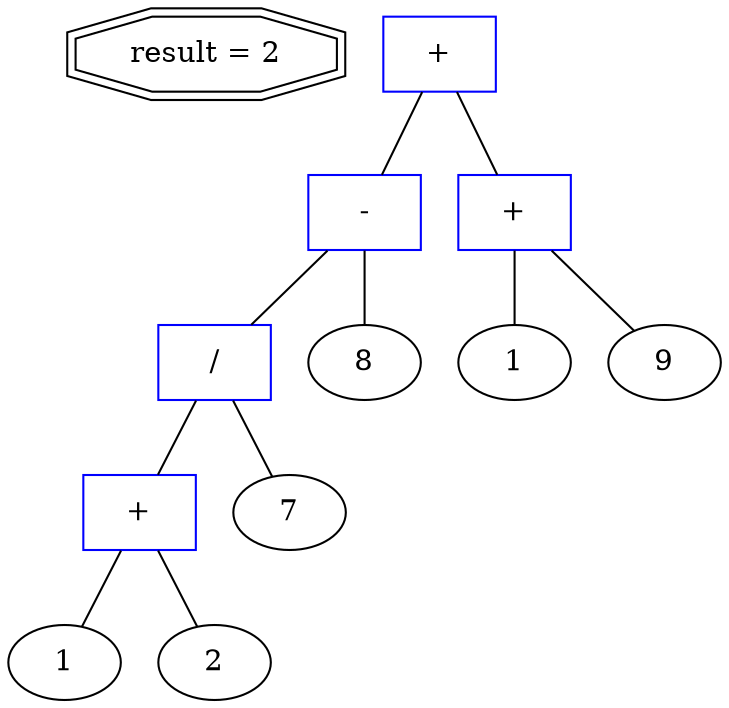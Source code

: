 graph astdump {
res [shape=doubleoctagon][label="result = 2"]
_9_0[shape=box, color=blue]
_9_0[label="+"]
_9_0 -- _7_1;
_9_0 -- _12_0;
_7_1[shape=box, color=blue]
_7_1[label="-"]
_7_1 -- _5_2;
_7_1 -- _8V8;
_8V8 [label="8"]
_5_2[shape=box, color=blue]
_5_2[label="/"]
_5_2 -- _2_0;
_5_2 -- _6V7;
_6V7 [label="7"]
_2_0[shape=box, color=blue]
_2_0[label="+"]
_2_0 -- _1V
_1V [label="1"]
_2_0 -- _3V2;
_3V2 [label="2"]
_12_0[shape=box, color=blue]
_12_0[label="+"]
_12_0 -- _11V
_11V [label="1"]
_12_0 -- _13V9;
_13V9 [label="9"]
}
